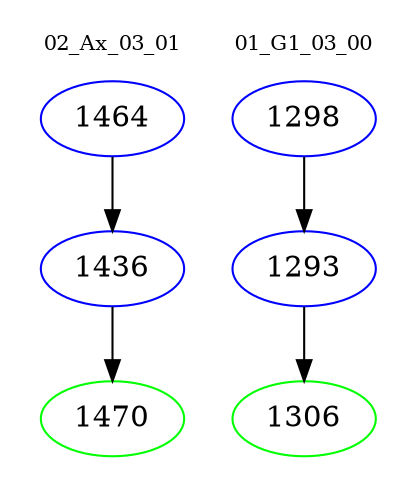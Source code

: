digraph{
subgraph cluster_0 {
color = white
label = "02_Ax_03_01";
fontsize=10;
T0_1464 [label="1464", color="blue"]
T0_1464 -> T0_1436 [color="black"]
T0_1436 [label="1436", color="blue"]
T0_1436 -> T0_1470 [color="black"]
T0_1470 [label="1470", color="green"]
}
subgraph cluster_1 {
color = white
label = "01_G1_03_00";
fontsize=10;
T1_1298 [label="1298", color="blue"]
T1_1298 -> T1_1293 [color="black"]
T1_1293 [label="1293", color="blue"]
T1_1293 -> T1_1306 [color="black"]
T1_1306 [label="1306", color="green"]
}
}

